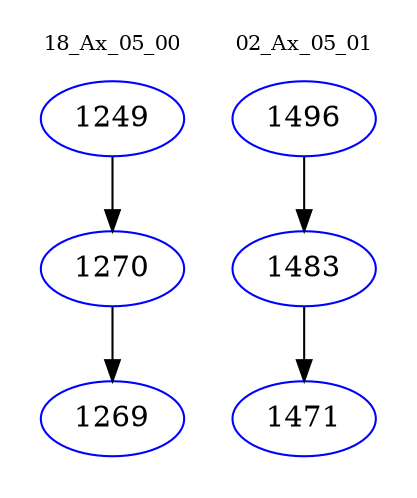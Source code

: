 digraph{
subgraph cluster_0 {
color = white
label = "18_Ax_05_00";
fontsize=10;
T0_1249 [label="1249", color="blue"]
T0_1249 -> T0_1270 [color="black"]
T0_1270 [label="1270", color="blue"]
T0_1270 -> T0_1269 [color="black"]
T0_1269 [label="1269", color="blue"]
}
subgraph cluster_1 {
color = white
label = "02_Ax_05_01";
fontsize=10;
T1_1496 [label="1496", color="blue"]
T1_1496 -> T1_1483 [color="black"]
T1_1483 [label="1483", color="blue"]
T1_1483 -> T1_1471 [color="black"]
T1_1471 [label="1471", color="blue"]
}
}
